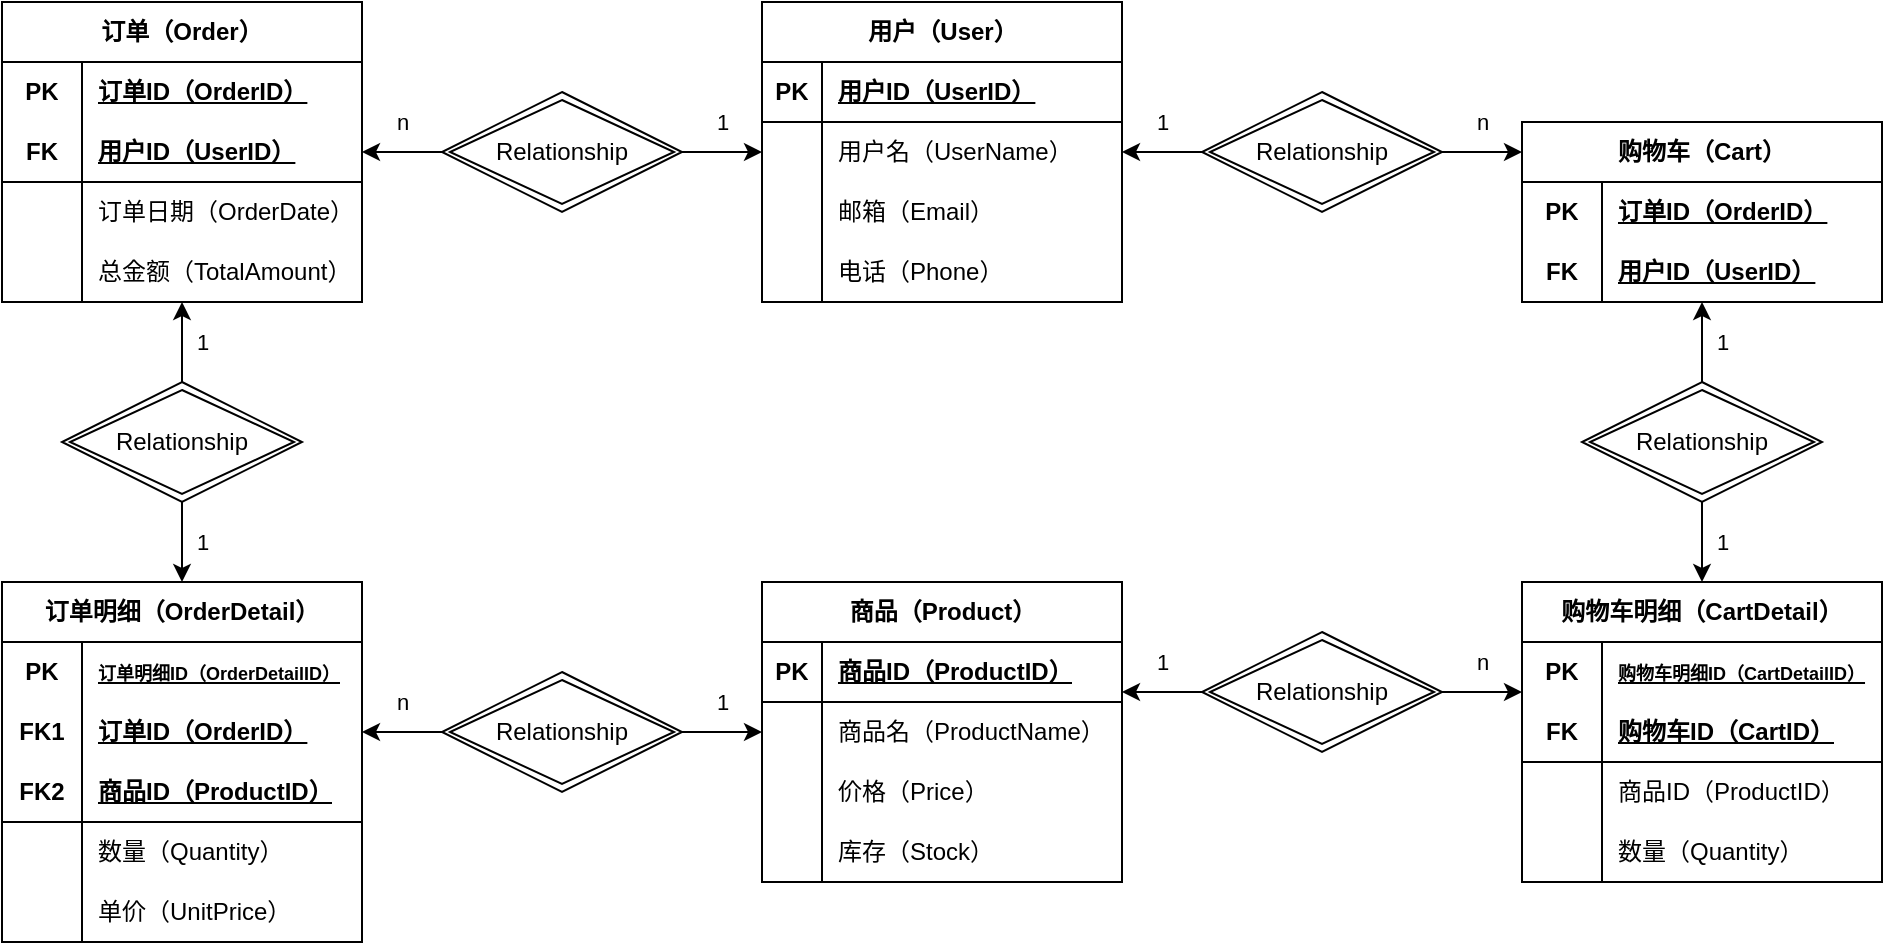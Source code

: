 <mxfile version="24.5.1" type="github">
  <diagram name="第 1 页" id="tOSaw8KBZtRSOp9JKzf-">
    <mxGraphModel dx="1621" dy="759" grid="1" gridSize="10" guides="1" tooltips="1" connect="1" arrows="1" fold="1" page="0" pageScale="1" pageWidth="827" pageHeight="1169" math="0" shadow="0">
      <root>
        <mxCell id="0" />
        <mxCell id="1" parent="0" />
        <mxCell id="EobB7VjH7lKBmL7xMIYS-3" value="用户（User）" style="shape=table;startSize=30;container=1;collapsible=1;childLayout=tableLayout;fixedRows=1;rowLines=0;fontStyle=1;align=center;resizeLast=1;html=1;" vertex="1" parent="1">
          <mxGeometry x="80" y="90" width="180" height="150" as="geometry" />
        </mxCell>
        <mxCell id="EobB7VjH7lKBmL7xMIYS-4" value="" style="shape=tableRow;horizontal=0;startSize=0;swimlaneHead=0;swimlaneBody=0;fillColor=none;collapsible=0;dropTarget=0;points=[[0,0.5],[1,0.5]];portConstraint=eastwest;top=0;left=0;right=0;bottom=1;" vertex="1" parent="EobB7VjH7lKBmL7xMIYS-3">
          <mxGeometry y="30" width="180" height="30" as="geometry" />
        </mxCell>
        <mxCell id="EobB7VjH7lKBmL7xMIYS-5" value="PK" style="shape=partialRectangle;connectable=0;fillColor=none;top=0;left=0;bottom=0;right=0;fontStyle=1;overflow=hidden;whiteSpace=wrap;html=1;" vertex="1" parent="EobB7VjH7lKBmL7xMIYS-4">
          <mxGeometry width="30" height="30" as="geometry">
            <mxRectangle width="30" height="30" as="alternateBounds" />
          </mxGeometry>
        </mxCell>
        <mxCell id="EobB7VjH7lKBmL7xMIYS-6" value="用户ID（UserID）" style="shape=partialRectangle;connectable=0;fillColor=none;top=0;left=0;bottom=0;right=0;align=left;spacingLeft=6;fontStyle=5;overflow=hidden;whiteSpace=wrap;html=1;" vertex="1" parent="EobB7VjH7lKBmL7xMIYS-4">
          <mxGeometry x="30" width="150" height="30" as="geometry">
            <mxRectangle width="150" height="30" as="alternateBounds" />
          </mxGeometry>
        </mxCell>
        <mxCell id="EobB7VjH7lKBmL7xMIYS-7" value="" style="shape=tableRow;horizontal=0;startSize=0;swimlaneHead=0;swimlaneBody=0;fillColor=none;collapsible=0;dropTarget=0;points=[[0,0.5],[1,0.5]];portConstraint=eastwest;top=0;left=0;right=0;bottom=0;" vertex="1" parent="EobB7VjH7lKBmL7xMIYS-3">
          <mxGeometry y="60" width="180" height="30" as="geometry" />
        </mxCell>
        <mxCell id="EobB7VjH7lKBmL7xMIYS-8" value="" style="shape=partialRectangle;connectable=0;fillColor=none;top=0;left=0;bottom=0;right=0;editable=1;overflow=hidden;whiteSpace=wrap;html=1;" vertex="1" parent="EobB7VjH7lKBmL7xMIYS-7">
          <mxGeometry width="30" height="30" as="geometry">
            <mxRectangle width="30" height="30" as="alternateBounds" />
          </mxGeometry>
        </mxCell>
        <mxCell id="EobB7VjH7lKBmL7xMIYS-9" value="用户名（UserName）" style="shape=partialRectangle;connectable=0;fillColor=none;top=0;left=0;bottom=0;right=0;align=left;spacingLeft=6;overflow=hidden;whiteSpace=wrap;html=1;" vertex="1" parent="EobB7VjH7lKBmL7xMIYS-7">
          <mxGeometry x="30" width="150" height="30" as="geometry">
            <mxRectangle width="150" height="30" as="alternateBounds" />
          </mxGeometry>
        </mxCell>
        <mxCell id="EobB7VjH7lKBmL7xMIYS-10" value="" style="shape=tableRow;horizontal=0;startSize=0;swimlaneHead=0;swimlaneBody=0;fillColor=none;collapsible=0;dropTarget=0;points=[[0,0.5],[1,0.5]];portConstraint=eastwest;top=0;left=0;right=0;bottom=0;" vertex="1" parent="EobB7VjH7lKBmL7xMIYS-3">
          <mxGeometry y="90" width="180" height="30" as="geometry" />
        </mxCell>
        <mxCell id="EobB7VjH7lKBmL7xMIYS-11" value="" style="shape=partialRectangle;connectable=0;fillColor=none;top=0;left=0;bottom=0;right=0;editable=1;overflow=hidden;whiteSpace=wrap;html=1;" vertex="1" parent="EobB7VjH7lKBmL7xMIYS-10">
          <mxGeometry width="30" height="30" as="geometry">
            <mxRectangle width="30" height="30" as="alternateBounds" />
          </mxGeometry>
        </mxCell>
        <mxCell id="EobB7VjH7lKBmL7xMIYS-12" value="邮箱（Email）" style="shape=partialRectangle;connectable=0;fillColor=none;top=0;left=0;bottom=0;right=0;align=left;spacingLeft=6;overflow=hidden;whiteSpace=wrap;html=1;" vertex="1" parent="EobB7VjH7lKBmL7xMIYS-10">
          <mxGeometry x="30" width="150" height="30" as="geometry">
            <mxRectangle width="150" height="30" as="alternateBounds" />
          </mxGeometry>
        </mxCell>
        <mxCell id="EobB7VjH7lKBmL7xMIYS-13" value="" style="shape=tableRow;horizontal=0;startSize=0;swimlaneHead=0;swimlaneBody=0;fillColor=none;collapsible=0;dropTarget=0;points=[[0,0.5],[1,0.5]];portConstraint=eastwest;top=0;left=0;right=0;bottom=0;" vertex="1" parent="EobB7VjH7lKBmL7xMIYS-3">
          <mxGeometry y="120" width="180" height="30" as="geometry" />
        </mxCell>
        <mxCell id="EobB7VjH7lKBmL7xMIYS-14" value="" style="shape=partialRectangle;connectable=0;fillColor=none;top=0;left=0;bottom=0;right=0;editable=1;overflow=hidden;whiteSpace=wrap;html=1;" vertex="1" parent="EobB7VjH7lKBmL7xMIYS-13">
          <mxGeometry width="30" height="30" as="geometry">
            <mxRectangle width="30" height="30" as="alternateBounds" />
          </mxGeometry>
        </mxCell>
        <mxCell id="EobB7VjH7lKBmL7xMIYS-15" value="电话（Phone）" style="shape=partialRectangle;connectable=0;fillColor=none;top=0;left=0;bottom=0;right=0;align=left;spacingLeft=6;overflow=hidden;whiteSpace=wrap;html=1;" vertex="1" parent="EobB7VjH7lKBmL7xMIYS-13">
          <mxGeometry x="30" width="150" height="30" as="geometry">
            <mxRectangle width="150" height="30" as="alternateBounds" />
          </mxGeometry>
        </mxCell>
        <mxCell id="EobB7VjH7lKBmL7xMIYS-16" value="商品（Product）" style="shape=table;startSize=30;container=1;collapsible=1;childLayout=tableLayout;fixedRows=1;rowLines=0;fontStyle=1;align=center;resizeLast=1;html=1;" vertex="1" parent="1">
          <mxGeometry x="80" y="380" width="180" height="150" as="geometry" />
        </mxCell>
        <mxCell id="EobB7VjH7lKBmL7xMIYS-17" value="" style="shape=tableRow;horizontal=0;startSize=0;swimlaneHead=0;swimlaneBody=0;fillColor=none;collapsible=0;dropTarget=0;points=[[0,0.5],[1,0.5]];portConstraint=eastwest;top=0;left=0;right=0;bottom=1;" vertex="1" parent="EobB7VjH7lKBmL7xMIYS-16">
          <mxGeometry y="30" width="180" height="30" as="geometry" />
        </mxCell>
        <mxCell id="EobB7VjH7lKBmL7xMIYS-18" value="PK" style="shape=partialRectangle;connectable=0;fillColor=none;top=0;left=0;bottom=0;right=0;fontStyle=1;overflow=hidden;whiteSpace=wrap;html=1;" vertex="1" parent="EobB7VjH7lKBmL7xMIYS-17">
          <mxGeometry width="30" height="30" as="geometry">
            <mxRectangle width="30" height="30" as="alternateBounds" />
          </mxGeometry>
        </mxCell>
        <mxCell id="EobB7VjH7lKBmL7xMIYS-19" value="商品ID（ProductID）" style="shape=partialRectangle;connectable=0;fillColor=none;top=0;left=0;bottom=0;right=0;align=left;spacingLeft=6;fontStyle=5;overflow=hidden;whiteSpace=wrap;html=1;" vertex="1" parent="EobB7VjH7lKBmL7xMIYS-17">
          <mxGeometry x="30" width="150" height="30" as="geometry">
            <mxRectangle width="150" height="30" as="alternateBounds" />
          </mxGeometry>
        </mxCell>
        <mxCell id="EobB7VjH7lKBmL7xMIYS-20" value="" style="shape=tableRow;horizontal=0;startSize=0;swimlaneHead=0;swimlaneBody=0;fillColor=none;collapsible=0;dropTarget=0;points=[[0,0.5],[1,0.5]];portConstraint=eastwest;top=0;left=0;right=0;bottom=0;" vertex="1" parent="EobB7VjH7lKBmL7xMIYS-16">
          <mxGeometry y="60" width="180" height="30" as="geometry" />
        </mxCell>
        <mxCell id="EobB7VjH7lKBmL7xMIYS-21" value="" style="shape=partialRectangle;connectable=0;fillColor=none;top=0;left=0;bottom=0;right=0;editable=1;overflow=hidden;whiteSpace=wrap;html=1;" vertex="1" parent="EobB7VjH7lKBmL7xMIYS-20">
          <mxGeometry width="30" height="30" as="geometry">
            <mxRectangle width="30" height="30" as="alternateBounds" />
          </mxGeometry>
        </mxCell>
        <mxCell id="EobB7VjH7lKBmL7xMIYS-22" value="商品名（ProductName）" style="shape=partialRectangle;connectable=0;fillColor=none;top=0;left=0;bottom=0;right=0;align=left;spacingLeft=6;overflow=hidden;whiteSpace=wrap;html=1;" vertex="1" parent="EobB7VjH7lKBmL7xMIYS-20">
          <mxGeometry x="30" width="150" height="30" as="geometry">
            <mxRectangle width="150" height="30" as="alternateBounds" />
          </mxGeometry>
        </mxCell>
        <mxCell id="EobB7VjH7lKBmL7xMIYS-23" value="" style="shape=tableRow;horizontal=0;startSize=0;swimlaneHead=0;swimlaneBody=0;fillColor=none;collapsible=0;dropTarget=0;points=[[0,0.5],[1,0.5]];portConstraint=eastwest;top=0;left=0;right=0;bottom=0;" vertex="1" parent="EobB7VjH7lKBmL7xMIYS-16">
          <mxGeometry y="90" width="180" height="30" as="geometry" />
        </mxCell>
        <mxCell id="EobB7VjH7lKBmL7xMIYS-24" value="" style="shape=partialRectangle;connectable=0;fillColor=none;top=0;left=0;bottom=0;right=0;editable=1;overflow=hidden;whiteSpace=wrap;html=1;" vertex="1" parent="EobB7VjH7lKBmL7xMIYS-23">
          <mxGeometry width="30" height="30" as="geometry">
            <mxRectangle width="30" height="30" as="alternateBounds" />
          </mxGeometry>
        </mxCell>
        <mxCell id="EobB7VjH7lKBmL7xMIYS-25" value="价格（Price）" style="shape=partialRectangle;connectable=0;fillColor=none;top=0;left=0;bottom=0;right=0;align=left;spacingLeft=6;overflow=hidden;whiteSpace=wrap;html=1;" vertex="1" parent="EobB7VjH7lKBmL7xMIYS-23">
          <mxGeometry x="30" width="150" height="30" as="geometry">
            <mxRectangle width="150" height="30" as="alternateBounds" />
          </mxGeometry>
        </mxCell>
        <mxCell id="EobB7VjH7lKBmL7xMIYS-26" value="" style="shape=tableRow;horizontal=0;startSize=0;swimlaneHead=0;swimlaneBody=0;fillColor=none;collapsible=0;dropTarget=0;points=[[0,0.5],[1,0.5]];portConstraint=eastwest;top=0;left=0;right=0;bottom=0;" vertex="1" parent="EobB7VjH7lKBmL7xMIYS-16">
          <mxGeometry y="120" width="180" height="30" as="geometry" />
        </mxCell>
        <mxCell id="EobB7VjH7lKBmL7xMIYS-27" value="" style="shape=partialRectangle;connectable=0;fillColor=none;top=0;left=0;bottom=0;right=0;editable=1;overflow=hidden;whiteSpace=wrap;html=1;" vertex="1" parent="EobB7VjH7lKBmL7xMIYS-26">
          <mxGeometry width="30" height="30" as="geometry">
            <mxRectangle width="30" height="30" as="alternateBounds" />
          </mxGeometry>
        </mxCell>
        <mxCell id="EobB7VjH7lKBmL7xMIYS-28" value="库存（Stock）" style="shape=partialRectangle;connectable=0;fillColor=none;top=0;left=0;bottom=0;right=0;align=left;spacingLeft=6;overflow=hidden;whiteSpace=wrap;html=1;" vertex="1" parent="EobB7VjH7lKBmL7xMIYS-26">
          <mxGeometry x="30" width="150" height="30" as="geometry">
            <mxRectangle width="150" height="30" as="alternateBounds" />
          </mxGeometry>
        </mxCell>
        <mxCell id="EobB7VjH7lKBmL7xMIYS-43" value="订单（Order）" style="shape=table;startSize=30;container=1;collapsible=1;childLayout=tableLayout;fixedRows=1;rowLines=0;fontStyle=1;align=center;resizeLast=1;html=1;whiteSpace=wrap;" vertex="1" parent="1">
          <mxGeometry x="-300" y="90" width="180" height="150" as="geometry" />
        </mxCell>
        <mxCell id="EobB7VjH7lKBmL7xMIYS-44" value="" style="shape=tableRow;horizontal=0;startSize=0;swimlaneHead=0;swimlaneBody=0;fillColor=none;collapsible=0;dropTarget=0;points=[[0,0.5],[1,0.5]];portConstraint=eastwest;top=0;left=0;right=0;bottom=0;html=1;" vertex="1" parent="EobB7VjH7lKBmL7xMIYS-43">
          <mxGeometry y="30" width="180" height="30" as="geometry" />
        </mxCell>
        <mxCell id="EobB7VjH7lKBmL7xMIYS-45" value="PK" style="shape=partialRectangle;connectable=0;fillColor=none;top=0;left=0;bottom=0;right=0;fontStyle=1;overflow=hidden;html=1;whiteSpace=wrap;" vertex="1" parent="EobB7VjH7lKBmL7xMIYS-44">
          <mxGeometry width="40" height="30" as="geometry">
            <mxRectangle width="40" height="30" as="alternateBounds" />
          </mxGeometry>
        </mxCell>
        <mxCell id="EobB7VjH7lKBmL7xMIYS-46" value="订单ID（OrderID）" style="shape=partialRectangle;connectable=0;fillColor=none;top=0;left=0;bottom=0;right=0;align=left;spacingLeft=6;fontStyle=5;overflow=hidden;html=1;whiteSpace=wrap;" vertex="1" parent="EobB7VjH7lKBmL7xMIYS-44">
          <mxGeometry x="40" width="140" height="30" as="geometry">
            <mxRectangle width="140" height="30" as="alternateBounds" />
          </mxGeometry>
        </mxCell>
        <mxCell id="EobB7VjH7lKBmL7xMIYS-47" value="" style="shape=tableRow;horizontal=0;startSize=0;swimlaneHead=0;swimlaneBody=0;fillColor=none;collapsible=0;dropTarget=0;points=[[0,0.5],[1,0.5]];portConstraint=eastwest;top=0;left=0;right=0;bottom=1;html=1;" vertex="1" parent="EobB7VjH7lKBmL7xMIYS-43">
          <mxGeometry y="60" width="180" height="30" as="geometry" />
        </mxCell>
        <mxCell id="EobB7VjH7lKBmL7xMIYS-48" value="FK" style="shape=partialRectangle;connectable=0;fillColor=none;top=0;left=0;bottom=0;right=0;fontStyle=1;overflow=hidden;html=1;whiteSpace=wrap;" vertex="1" parent="EobB7VjH7lKBmL7xMIYS-47">
          <mxGeometry width="40" height="30" as="geometry">
            <mxRectangle width="40" height="30" as="alternateBounds" />
          </mxGeometry>
        </mxCell>
        <mxCell id="EobB7VjH7lKBmL7xMIYS-49" value="用户ID（UserID）" style="shape=partialRectangle;connectable=0;fillColor=none;top=0;left=0;bottom=0;right=0;align=left;spacingLeft=6;fontStyle=5;overflow=hidden;html=1;whiteSpace=wrap;" vertex="1" parent="EobB7VjH7lKBmL7xMIYS-47">
          <mxGeometry x="40" width="140" height="30" as="geometry">
            <mxRectangle width="140" height="30" as="alternateBounds" />
          </mxGeometry>
        </mxCell>
        <mxCell id="EobB7VjH7lKBmL7xMIYS-50" value="" style="shape=tableRow;horizontal=0;startSize=0;swimlaneHead=0;swimlaneBody=0;fillColor=none;collapsible=0;dropTarget=0;points=[[0,0.5],[1,0.5]];portConstraint=eastwest;top=0;left=0;right=0;bottom=0;html=1;" vertex="1" parent="EobB7VjH7lKBmL7xMIYS-43">
          <mxGeometry y="90" width="180" height="30" as="geometry" />
        </mxCell>
        <mxCell id="EobB7VjH7lKBmL7xMIYS-51" value="" style="shape=partialRectangle;connectable=0;fillColor=none;top=0;left=0;bottom=0;right=0;editable=1;overflow=hidden;html=1;whiteSpace=wrap;" vertex="1" parent="EobB7VjH7lKBmL7xMIYS-50">
          <mxGeometry width="40" height="30" as="geometry">
            <mxRectangle width="40" height="30" as="alternateBounds" />
          </mxGeometry>
        </mxCell>
        <mxCell id="EobB7VjH7lKBmL7xMIYS-52" value="订单日期（OrderDate）" style="shape=partialRectangle;connectable=0;fillColor=none;top=0;left=0;bottom=0;right=0;align=left;spacingLeft=6;overflow=hidden;html=1;whiteSpace=wrap;" vertex="1" parent="EobB7VjH7lKBmL7xMIYS-50">
          <mxGeometry x="40" width="140" height="30" as="geometry">
            <mxRectangle width="140" height="30" as="alternateBounds" />
          </mxGeometry>
        </mxCell>
        <mxCell id="EobB7VjH7lKBmL7xMIYS-53" value="" style="shape=tableRow;horizontal=0;startSize=0;swimlaneHead=0;swimlaneBody=0;fillColor=none;collapsible=0;dropTarget=0;points=[[0,0.5],[1,0.5]];portConstraint=eastwest;top=0;left=0;right=0;bottom=0;html=1;" vertex="1" parent="EobB7VjH7lKBmL7xMIYS-43">
          <mxGeometry y="120" width="180" height="30" as="geometry" />
        </mxCell>
        <mxCell id="EobB7VjH7lKBmL7xMIYS-54" value="" style="shape=partialRectangle;connectable=0;fillColor=none;top=0;left=0;bottom=0;right=0;editable=1;overflow=hidden;html=1;whiteSpace=wrap;" vertex="1" parent="EobB7VjH7lKBmL7xMIYS-53">
          <mxGeometry width="40" height="30" as="geometry">
            <mxRectangle width="40" height="30" as="alternateBounds" />
          </mxGeometry>
        </mxCell>
        <mxCell id="EobB7VjH7lKBmL7xMIYS-55" value="总金额（TotalAmount）" style="shape=partialRectangle;connectable=0;fillColor=none;top=0;left=0;bottom=0;right=0;align=left;spacingLeft=6;overflow=hidden;html=1;whiteSpace=wrap;" vertex="1" parent="EobB7VjH7lKBmL7xMIYS-53">
          <mxGeometry x="40" width="140" height="30" as="geometry">
            <mxRectangle width="140" height="30" as="alternateBounds" />
          </mxGeometry>
        </mxCell>
        <mxCell id="EobB7VjH7lKBmL7xMIYS-56" value="订单明细（OrderDetail）" style="shape=table;startSize=30;container=1;collapsible=1;childLayout=tableLayout;fixedRows=1;rowLines=0;fontStyle=1;align=center;resizeLast=1;html=1;whiteSpace=wrap;" vertex="1" parent="1">
          <mxGeometry x="-300" y="380" width="180" height="180" as="geometry" />
        </mxCell>
        <mxCell id="EobB7VjH7lKBmL7xMIYS-57" value="" style="shape=tableRow;horizontal=0;startSize=0;swimlaneHead=0;swimlaneBody=0;fillColor=none;collapsible=0;dropTarget=0;points=[[0,0.5],[1,0.5]];portConstraint=eastwest;top=0;left=0;right=0;bottom=0;html=1;" vertex="1" parent="EobB7VjH7lKBmL7xMIYS-56">
          <mxGeometry y="30" width="180" height="30" as="geometry" />
        </mxCell>
        <mxCell id="EobB7VjH7lKBmL7xMIYS-58" value="PK" style="shape=partialRectangle;connectable=0;fillColor=none;top=0;left=0;bottom=0;right=0;fontStyle=1;overflow=hidden;html=1;whiteSpace=wrap;" vertex="1" parent="EobB7VjH7lKBmL7xMIYS-57">
          <mxGeometry width="40" height="30" as="geometry">
            <mxRectangle width="40" height="30" as="alternateBounds" />
          </mxGeometry>
        </mxCell>
        <mxCell id="EobB7VjH7lKBmL7xMIYS-59" value="&lt;font style=&quot;font-size: 9px;&quot;&gt;订单明细ID（OrderDetailID）&lt;/font&gt;" style="shape=partialRectangle;connectable=0;fillColor=none;top=0;left=0;bottom=0;right=0;align=left;spacingLeft=6;fontStyle=5;overflow=hidden;html=1;whiteSpace=wrap;" vertex="1" parent="EobB7VjH7lKBmL7xMIYS-57">
          <mxGeometry x="40" width="140" height="30" as="geometry">
            <mxRectangle width="140" height="30" as="alternateBounds" />
          </mxGeometry>
        </mxCell>
        <mxCell id="EobB7VjH7lKBmL7xMIYS-60" value="" style="shape=tableRow;horizontal=0;startSize=0;swimlaneHead=0;swimlaneBody=0;fillColor=none;collapsible=0;dropTarget=0;points=[[0,0.5],[1,0.5]];portConstraint=eastwest;top=0;left=0;right=0;bottom=1;html=1;" vertex="1" parent="EobB7VjH7lKBmL7xMIYS-56">
          <mxGeometry y="60" width="180" height="60" as="geometry" />
        </mxCell>
        <mxCell id="EobB7VjH7lKBmL7xMIYS-61" value="" style="shape=partialRectangle;connectable=0;fillColor=none;top=0;left=0;bottom=0;right=0;fontStyle=1;overflow=hidden;html=1;whiteSpace=wrap;" vertex="1" parent="EobB7VjH7lKBmL7xMIYS-60">
          <mxGeometry width="40" height="60" as="geometry">
            <mxRectangle width="40" height="60" as="alternateBounds" />
          </mxGeometry>
        </mxCell>
        <mxCell id="EobB7VjH7lKBmL7xMIYS-62" value="" style="shape=partialRectangle;connectable=0;fillColor=none;top=0;left=0;bottom=0;right=0;align=left;spacingLeft=6;fontStyle=5;overflow=hidden;html=1;whiteSpace=wrap;" vertex="1" parent="EobB7VjH7lKBmL7xMIYS-60">
          <mxGeometry x="40" width="140" height="60" as="geometry">
            <mxRectangle width="140" height="60" as="alternateBounds" />
          </mxGeometry>
        </mxCell>
        <mxCell id="EobB7VjH7lKBmL7xMIYS-63" value="" style="shape=tableRow;horizontal=0;startSize=0;swimlaneHead=0;swimlaneBody=0;fillColor=none;collapsible=0;dropTarget=0;points=[[0,0.5],[1,0.5]];portConstraint=eastwest;top=0;left=0;right=0;bottom=0;html=1;" vertex="1" parent="EobB7VjH7lKBmL7xMIYS-56">
          <mxGeometry y="120" width="180" height="30" as="geometry" />
        </mxCell>
        <mxCell id="EobB7VjH7lKBmL7xMIYS-64" value="" style="shape=partialRectangle;connectable=0;fillColor=none;top=0;left=0;bottom=0;right=0;editable=1;overflow=hidden;html=1;whiteSpace=wrap;" vertex="1" parent="EobB7VjH7lKBmL7xMIYS-63">
          <mxGeometry width="40" height="30" as="geometry">
            <mxRectangle width="40" height="30" as="alternateBounds" />
          </mxGeometry>
        </mxCell>
        <mxCell id="EobB7VjH7lKBmL7xMIYS-65" value="" style="shape=partialRectangle;connectable=0;fillColor=none;top=0;left=0;bottom=0;right=0;align=left;spacingLeft=6;overflow=hidden;html=1;whiteSpace=wrap;" vertex="1" parent="EobB7VjH7lKBmL7xMIYS-63">
          <mxGeometry x="40" width="140" height="30" as="geometry">
            <mxRectangle width="140" height="30" as="alternateBounds" />
          </mxGeometry>
        </mxCell>
        <mxCell id="EobB7VjH7lKBmL7xMIYS-66" value="" style="shape=tableRow;horizontal=0;startSize=0;swimlaneHead=0;swimlaneBody=0;fillColor=none;collapsible=0;dropTarget=0;points=[[0,0.5],[1,0.5]];portConstraint=eastwest;top=0;left=0;right=0;bottom=0;html=1;" vertex="1" parent="EobB7VjH7lKBmL7xMIYS-56">
          <mxGeometry y="150" width="180" height="30" as="geometry" />
        </mxCell>
        <mxCell id="EobB7VjH7lKBmL7xMIYS-67" value="" style="shape=partialRectangle;connectable=0;fillColor=none;top=0;left=0;bottom=0;right=0;editable=1;overflow=hidden;html=1;whiteSpace=wrap;" vertex="1" parent="EobB7VjH7lKBmL7xMIYS-66">
          <mxGeometry width="40" height="30" as="geometry">
            <mxRectangle width="40" height="30" as="alternateBounds" />
          </mxGeometry>
        </mxCell>
        <mxCell id="EobB7VjH7lKBmL7xMIYS-68" value="" style="shape=partialRectangle;connectable=0;fillColor=none;top=0;left=0;bottom=0;right=0;align=left;spacingLeft=6;overflow=hidden;html=1;whiteSpace=wrap;" vertex="1" parent="EobB7VjH7lKBmL7xMIYS-66">
          <mxGeometry x="40" width="140" height="30" as="geometry">
            <mxRectangle width="140" height="30" as="alternateBounds" />
          </mxGeometry>
        </mxCell>
        <mxCell id="EobB7VjH7lKBmL7xMIYS-70" value="数量（Quantity）" style="shape=partialRectangle;connectable=0;fillColor=none;top=0;left=0;bottom=0;right=0;align=left;spacingLeft=6;overflow=hidden;html=1;whiteSpace=wrap;" vertex="1" parent="1">
          <mxGeometry x="-260" y="500" width="140" height="30" as="geometry">
            <mxRectangle width="140" height="30" as="alternateBounds" />
          </mxGeometry>
        </mxCell>
        <mxCell id="EobB7VjH7lKBmL7xMIYS-71" value="单价（UnitPrice）" style="shape=partialRectangle;connectable=0;fillColor=none;top=0;left=0;bottom=0;right=0;align=left;spacingLeft=6;overflow=hidden;html=1;whiteSpace=wrap;" vertex="1" parent="1">
          <mxGeometry x="-260" y="530" width="140" height="30" as="geometry">
            <mxRectangle width="140" height="30" as="alternateBounds" />
          </mxGeometry>
        </mxCell>
        <mxCell id="EobB7VjH7lKBmL7xMIYS-72" value="购物车（Cart）" style="shape=table;startSize=30;container=1;collapsible=1;childLayout=tableLayout;fixedRows=1;rowLines=0;fontStyle=1;align=center;resizeLast=1;html=1;whiteSpace=wrap;" vertex="1" parent="1">
          <mxGeometry x="460" y="150" width="180" height="90" as="geometry">
            <mxRectangle x="560" y="80" width="120" height="30" as="alternateBounds" />
          </mxGeometry>
        </mxCell>
        <mxCell id="EobB7VjH7lKBmL7xMIYS-73" value="" style="shape=tableRow;horizontal=0;startSize=0;swimlaneHead=0;swimlaneBody=0;fillColor=none;collapsible=0;dropTarget=0;points=[[0,0.5],[1,0.5]];portConstraint=eastwest;top=0;left=0;right=0;bottom=0;html=1;" vertex="1" parent="EobB7VjH7lKBmL7xMIYS-72">
          <mxGeometry y="30" width="180" height="30" as="geometry" />
        </mxCell>
        <mxCell id="EobB7VjH7lKBmL7xMIYS-74" value="PK" style="shape=partialRectangle;connectable=0;fillColor=none;top=0;left=0;bottom=0;right=0;fontStyle=1;overflow=hidden;html=1;whiteSpace=wrap;" vertex="1" parent="EobB7VjH7lKBmL7xMIYS-73">
          <mxGeometry width="40" height="30" as="geometry">
            <mxRectangle width="40" height="30" as="alternateBounds" />
          </mxGeometry>
        </mxCell>
        <mxCell id="EobB7VjH7lKBmL7xMIYS-75" value="订单ID（OrderID）" style="shape=partialRectangle;connectable=0;fillColor=none;top=0;left=0;bottom=0;right=0;align=left;spacingLeft=6;fontStyle=5;overflow=hidden;html=1;whiteSpace=wrap;" vertex="1" parent="EobB7VjH7lKBmL7xMIYS-73">
          <mxGeometry x="40" width="140" height="30" as="geometry">
            <mxRectangle width="140" height="30" as="alternateBounds" />
          </mxGeometry>
        </mxCell>
        <mxCell id="EobB7VjH7lKBmL7xMIYS-76" value="" style="shape=tableRow;horizontal=0;startSize=0;swimlaneHead=0;swimlaneBody=0;fillColor=none;collapsible=0;dropTarget=0;points=[[0,0.5],[1,0.5]];portConstraint=eastwest;top=0;left=0;right=0;bottom=1;html=1;" vertex="1" parent="EobB7VjH7lKBmL7xMIYS-72">
          <mxGeometry y="60" width="180" height="30" as="geometry" />
        </mxCell>
        <mxCell id="EobB7VjH7lKBmL7xMIYS-77" value="FK" style="shape=partialRectangle;connectable=0;fillColor=none;top=0;left=0;bottom=0;right=0;fontStyle=1;overflow=hidden;html=1;whiteSpace=wrap;" vertex="1" parent="EobB7VjH7lKBmL7xMIYS-76">
          <mxGeometry width="40" height="30" as="geometry">
            <mxRectangle width="40" height="30" as="alternateBounds" />
          </mxGeometry>
        </mxCell>
        <mxCell id="EobB7VjH7lKBmL7xMIYS-78" value="用户ID（UserID）" style="shape=partialRectangle;connectable=0;fillColor=none;top=0;left=0;bottom=0;right=0;align=left;spacingLeft=6;fontStyle=5;overflow=hidden;html=1;whiteSpace=wrap;" vertex="1" parent="EobB7VjH7lKBmL7xMIYS-76">
          <mxGeometry x="40" width="140" height="30" as="geometry">
            <mxRectangle width="140" height="30" as="alternateBounds" />
          </mxGeometry>
        </mxCell>
        <mxCell id="EobB7VjH7lKBmL7xMIYS-98" value="购物车明细（CartDetail）" style="shape=table;startSize=30;container=1;collapsible=1;childLayout=tableLayout;fixedRows=1;rowLines=0;fontStyle=1;align=center;resizeLast=1;html=1;whiteSpace=wrap;" vertex="1" parent="1">
          <mxGeometry x="460" y="380" width="180" height="150" as="geometry" />
        </mxCell>
        <mxCell id="EobB7VjH7lKBmL7xMIYS-99" value="" style="shape=tableRow;horizontal=0;startSize=0;swimlaneHead=0;swimlaneBody=0;fillColor=none;collapsible=0;dropTarget=0;points=[[0,0.5],[1,0.5]];portConstraint=eastwest;top=0;left=0;right=0;bottom=0;html=1;" vertex="1" parent="EobB7VjH7lKBmL7xMIYS-98">
          <mxGeometry y="30" width="180" height="30" as="geometry" />
        </mxCell>
        <mxCell id="EobB7VjH7lKBmL7xMIYS-100" value="PK" style="shape=partialRectangle;connectable=0;fillColor=none;top=0;left=0;bottom=0;right=0;fontStyle=1;overflow=hidden;html=1;whiteSpace=wrap;" vertex="1" parent="EobB7VjH7lKBmL7xMIYS-99">
          <mxGeometry width="40" height="30" as="geometry">
            <mxRectangle width="40" height="30" as="alternateBounds" />
          </mxGeometry>
        </mxCell>
        <mxCell id="EobB7VjH7lKBmL7xMIYS-101" value="&lt;font style=&quot;font-size: 9px;&quot;&gt;购物车明细ID（CartDetailID）&lt;/font&gt;" style="shape=partialRectangle;connectable=0;fillColor=none;top=0;left=0;bottom=0;right=0;align=left;spacingLeft=6;fontStyle=5;overflow=hidden;html=1;whiteSpace=wrap;" vertex="1" parent="EobB7VjH7lKBmL7xMIYS-99">
          <mxGeometry x="40" width="140" height="30" as="geometry">
            <mxRectangle width="140" height="30" as="alternateBounds" />
          </mxGeometry>
        </mxCell>
        <mxCell id="EobB7VjH7lKBmL7xMIYS-102" value="" style="shape=tableRow;horizontal=0;startSize=0;swimlaneHead=0;swimlaneBody=0;fillColor=none;collapsible=0;dropTarget=0;points=[[0,0.5],[1,0.5]];portConstraint=eastwest;top=0;left=0;right=0;bottom=1;html=1;" vertex="1" parent="EobB7VjH7lKBmL7xMIYS-98">
          <mxGeometry y="60" width="180" height="30" as="geometry" />
        </mxCell>
        <mxCell id="EobB7VjH7lKBmL7xMIYS-103" value="FK" style="shape=partialRectangle;connectable=0;fillColor=none;top=0;left=0;bottom=0;right=0;fontStyle=1;overflow=hidden;html=1;whiteSpace=wrap;" vertex="1" parent="EobB7VjH7lKBmL7xMIYS-102">
          <mxGeometry width="40" height="30" as="geometry">
            <mxRectangle width="40" height="30" as="alternateBounds" />
          </mxGeometry>
        </mxCell>
        <mxCell id="EobB7VjH7lKBmL7xMIYS-104" value="购物车ID（CartID）" style="shape=partialRectangle;connectable=0;fillColor=none;top=0;left=0;bottom=0;right=0;align=left;spacingLeft=6;fontStyle=5;overflow=hidden;html=1;whiteSpace=wrap;" vertex="1" parent="EobB7VjH7lKBmL7xMIYS-102">
          <mxGeometry x="40" width="140" height="30" as="geometry">
            <mxRectangle width="140" height="30" as="alternateBounds" />
          </mxGeometry>
        </mxCell>
        <mxCell id="EobB7VjH7lKBmL7xMIYS-105" value="" style="shape=tableRow;horizontal=0;startSize=0;swimlaneHead=0;swimlaneBody=0;fillColor=none;collapsible=0;dropTarget=0;points=[[0,0.5],[1,0.5]];portConstraint=eastwest;top=0;left=0;right=0;bottom=0;html=1;" vertex="1" parent="EobB7VjH7lKBmL7xMIYS-98">
          <mxGeometry y="90" width="180" height="30" as="geometry" />
        </mxCell>
        <mxCell id="EobB7VjH7lKBmL7xMIYS-106" value="" style="shape=partialRectangle;connectable=0;fillColor=none;top=0;left=0;bottom=0;right=0;editable=1;overflow=hidden;html=1;whiteSpace=wrap;" vertex="1" parent="EobB7VjH7lKBmL7xMIYS-105">
          <mxGeometry width="40" height="30" as="geometry">
            <mxRectangle width="40" height="30" as="alternateBounds" />
          </mxGeometry>
        </mxCell>
        <mxCell id="EobB7VjH7lKBmL7xMIYS-107" value="商品ID（ProductID）" style="shape=partialRectangle;connectable=0;fillColor=none;top=0;left=0;bottom=0;right=0;align=left;spacingLeft=6;overflow=hidden;html=1;whiteSpace=wrap;" vertex="1" parent="EobB7VjH7lKBmL7xMIYS-105">
          <mxGeometry x="40" width="140" height="30" as="geometry">
            <mxRectangle width="140" height="30" as="alternateBounds" />
          </mxGeometry>
        </mxCell>
        <mxCell id="EobB7VjH7lKBmL7xMIYS-108" value="" style="shape=tableRow;horizontal=0;startSize=0;swimlaneHead=0;swimlaneBody=0;fillColor=none;collapsible=0;dropTarget=0;points=[[0,0.5],[1,0.5]];portConstraint=eastwest;top=0;left=0;right=0;bottom=0;html=1;" vertex="1" parent="EobB7VjH7lKBmL7xMIYS-98">
          <mxGeometry y="120" width="180" height="30" as="geometry" />
        </mxCell>
        <mxCell id="EobB7VjH7lKBmL7xMIYS-109" value="" style="shape=partialRectangle;connectable=0;fillColor=none;top=0;left=0;bottom=0;right=0;editable=1;overflow=hidden;html=1;whiteSpace=wrap;" vertex="1" parent="EobB7VjH7lKBmL7xMIYS-108">
          <mxGeometry width="40" height="30" as="geometry">
            <mxRectangle width="40" height="30" as="alternateBounds" />
          </mxGeometry>
        </mxCell>
        <mxCell id="EobB7VjH7lKBmL7xMIYS-110" value="" style="shape=partialRectangle;connectable=0;fillColor=none;top=0;left=0;bottom=0;right=0;align=left;spacingLeft=6;overflow=hidden;html=1;whiteSpace=wrap;" vertex="1" parent="EobB7VjH7lKBmL7xMIYS-108">
          <mxGeometry x="40" width="140" height="30" as="geometry">
            <mxRectangle width="140" height="30" as="alternateBounds" />
          </mxGeometry>
        </mxCell>
        <mxCell id="EobB7VjH7lKBmL7xMIYS-111" value="数量（Quantity）" style="shape=partialRectangle;connectable=0;fillColor=none;top=0;left=0;bottom=0;right=0;align=left;spacingLeft=6;overflow=hidden;html=1;whiteSpace=wrap;" vertex="1" parent="1">
          <mxGeometry x="500" y="500" width="140" height="30" as="geometry">
            <mxRectangle width="140" height="30" as="alternateBounds" />
          </mxGeometry>
        </mxCell>
        <mxCell id="EobB7VjH7lKBmL7xMIYS-118" value="1" style="edgeStyle=orthogonalEdgeStyle;rounded=0;orthogonalLoop=1;jettySize=auto;html=1;exitX=0.5;exitY=1;exitDx=0;exitDy=0;entryX=0.5;entryY=0;entryDx=0;entryDy=0;" edge="1" parent="1" source="EobB7VjH7lKBmL7xMIYS-113" target="EobB7VjH7lKBmL7xMIYS-56">
          <mxGeometry y="10" relative="1" as="geometry">
            <mxPoint as="offset" />
          </mxGeometry>
        </mxCell>
        <mxCell id="EobB7VjH7lKBmL7xMIYS-128" value="1" style="edgeStyle=orthogonalEdgeStyle;rounded=0;orthogonalLoop=1;jettySize=auto;html=1;exitX=0.5;exitY=0;exitDx=0;exitDy=0;" edge="1" parent="1" source="EobB7VjH7lKBmL7xMIYS-113" target="EobB7VjH7lKBmL7xMIYS-43">
          <mxGeometry y="-10" relative="1" as="geometry">
            <mxPoint as="offset" />
          </mxGeometry>
        </mxCell>
        <mxCell id="EobB7VjH7lKBmL7xMIYS-113" value="Relationship" style="shape=rhombus;double=1;perimeter=rhombusPerimeter;whiteSpace=wrap;html=1;align=center;" vertex="1" parent="1">
          <mxGeometry x="-270" y="280" width="120" height="60" as="geometry" />
        </mxCell>
        <mxCell id="EobB7VjH7lKBmL7xMIYS-126" value="1" style="edgeStyle=orthogonalEdgeStyle;rounded=0;orthogonalLoop=1;jettySize=auto;html=1;exitX=0.5;exitY=0;exitDx=0;exitDy=0;" edge="1" parent="1" source="EobB7VjH7lKBmL7xMIYS-123" target="EobB7VjH7lKBmL7xMIYS-72">
          <mxGeometry y="-10" relative="1" as="geometry">
            <mxPoint as="offset" />
          </mxGeometry>
        </mxCell>
        <mxCell id="EobB7VjH7lKBmL7xMIYS-127" value="1" style="edgeStyle=orthogonalEdgeStyle;rounded=0;orthogonalLoop=1;jettySize=auto;html=1;exitX=0.5;exitY=1;exitDx=0;exitDy=0;" edge="1" parent="1" source="EobB7VjH7lKBmL7xMIYS-123" target="EobB7VjH7lKBmL7xMIYS-98">
          <mxGeometry y="10" relative="1" as="geometry">
            <mxPoint as="offset" />
          </mxGeometry>
        </mxCell>
        <mxCell id="EobB7VjH7lKBmL7xMIYS-123" value="Relationship" style="shape=rhombus;double=1;perimeter=rhombusPerimeter;whiteSpace=wrap;html=1;align=center;" vertex="1" parent="1">
          <mxGeometry x="490" y="280" width="120" height="60" as="geometry" />
        </mxCell>
        <mxCell id="EobB7VjH7lKBmL7xMIYS-134" value="1" style="edgeStyle=orthogonalEdgeStyle;rounded=0;orthogonalLoop=1;jettySize=auto;html=1;exitX=1;exitY=0.5;exitDx=0;exitDy=0;" edge="1" parent="1" source="EobB7VjH7lKBmL7xMIYS-131" target="EobB7VjH7lKBmL7xMIYS-3">
          <mxGeometry y="15" relative="1" as="geometry">
            <mxPoint as="offset" />
          </mxGeometry>
        </mxCell>
        <mxCell id="EobB7VjH7lKBmL7xMIYS-138" value="n" style="edgeStyle=orthogonalEdgeStyle;rounded=0;orthogonalLoop=1;jettySize=auto;html=1;exitX=0;exitY=0.5;exitDx=0;exitDy=0;" edge="1" parent="1" source="EobB7VjH7lKBmL7xMIYS-131" target="EobB7VjH7lKBmL7xMIYS-43">
          <mxGeometry y="-15" relative="1" as="geometry">
            <mxPoint as="offset" />
          </mxGeometry>
        </mxCell>
        <mxCell id="EobB7VjH7lKBmL7xMIYS-131" value="Relationship" style="shape=rhombus;double=1;perimeter=rhombusPerimeter;whiteSpace=wrap;html=1;align=center;" vertex="1" parent="1">
          <mxGeometry x="-80" y="135" width="120" height="60" as="geometry" />
        </mxCell>
        <mxCell id="EobB7VjH7lKBmL7xMIYS-136" value="1" style="edgeStyle=orthogonalEdgeStyle;rounded=0;orthogonalLoop=1;jettySize=auto;html=1;exitX=0;exitY=0.5;exitDx=0;exitDy=0;" edge="1" parent="1" source="EobB7VjH7lKBmL7xMIYS-132" target="EobB7VjH7lKBmL7xMIYS-3">
          <mxGeometry y="-15" relative="1" as="geometry">
            <mxPoint as="offset" />
          </mxGeometry>
        </mxCell>
        <mxCell id="EobB7VjH7lKBmL7xMIYS-137" value="n" style="edgeStyle=orthogonalEdgeStyle;rounded=0;orthogonalLoop=1;jettySize=auto;html=1;exitX=1;exitY=0.5;exitDx=0;exitDy=0;" edge="1" parent="1" source="EobB7VjH7lKBmL7xMIYS-132" target="EobB7VjH7lKBmL7xMIYS-72">
          <mxGeometry y="15" relative="1" as="geometry">
            <Array as="points">
              <mxPoint x="450" y="165" />
              <mxPoint x="450" y="165" />
            </Array>
            <mxPoint as="offset" />
          </mxGeometry>
        </mxCell>
        <mxCell id="EobB7VjH7lKBmL7xMIYS-132" value="Relationship" style="shape=rhombus;double=1;perimeter=rhombusPerimeter;whiteSpace=wrap;html=1;align=center;" vertex="1" parent="1">
          <mxGeometry x="300" y="135" width="120" height="60" as="geometry" />
        </mxCell>
        <mxCell id="EobB7VjH7lKBmL7xMIYS-142" value="订单ID（OrderID）" style="shape=partialRectangle;connectable=0;fillColor=none;top=0;left=0;bottom=0;right=0;align=left;spacingLeft=6;fontStyle=5;overflow=hidden;html=1;whiteSpace=wrap;" vertex="1" parent="1">
          <mxGeometry x="-260" y="440" width="140" height="30" as="geometry">
            <mxRectangle width="140" height="30" as="alternateBounds" />
          </mxGeometry>
        </mxCell>
        <mxCell id="EobB7VjH7lKBmL7xMIYS-141" value="FK1" style="shape=partialRectangle;connectable=0;fillColor=none;top=0;left=0;bottom=0;right=0;fontStyle=1;overflow=hidden;html=1;whiteSpace=wrap;" vertex="1" parent="1">
          <mxGeometry x="-300" y="440" width="40" height="30" as="geometry">
            <mxRectangle width="40" height="30" as="alternateBounds" />
          </mxGeometry>
        </mxCell>
        <mxCell id="EobB7VjH7lKBmL7xMIYS-143" value="商品ID（ProductID）" style="shape=partialRectangle;connectable=0;fillColor=none;top=0;left=0;bottom=0;right=0;align=left;spacingLeft=6;fontStyle=5;overflow=hidden;html=1;whiteSpace=wrap;" vertex="1" parent="1">
          <mxGeometry x="-260" y="470" width="140" height="30" as="geometry">
            <mxRectangle width="140" height="30" as="alternateBounds" />
          </mxGeometry>
        </mxCell>
        <mxCell id="EobB7VjH7lKBmL7xMIYS-144" value="FK2" style="shape=partialRectangle;connectable=0;fillColor=none;top=0;left=0;bottom=0;right=0;fontStyle=1;overflow=hidden;html=1;whiteSpace=wrap;" vertex="1" parent="1">
          <mxGeometry x="-300" y="470" width="40" height="30" as="geometry">
            <mxRectangle width="40" height="30" as="alternateBounds" />
          </mxGeometry>
        </mxCell>
        <mxCell id="EobB7VjH7lKBmL7xMIYS-149" value="n" style="edgeStyle=orthogonalEdgeStyle;rounded=0;orthogonalLoop=1;jettySize=auto;html=1;exitX=0;exitY=0.5;exitDx=0;exitDy=0;" edge="1" parent="1" source="EobB7VjH7lKBmL7xMIYS-148" target="EobB7VjH7lKBmL7xMIYS-56">
          <mxGeometry x="-0.001" y="-15" relative="1" as="geometry">
            <Array as="points">
              <mxPoint x="-110" y="455" />
              <mxPoint x="-110" y="455" />
            </Array>
            <mxPoint as="offset" />
          </mxGeometry>
        </mxCell>
        <mxCell id="EobB7VjH7lKBmL7xMIYS-150" value="1" style="edgeStyle=orthogonalEdgeStyle;rounded=0;orthogonalLoop=1;jettySize=auto;html=1;exitX=1;exitY=0.5;exitDx=0;exitDy=0;" edge="1" parent="1" source="EobB7VjH7lKBmL7xMIYS-148" target="EobB7VjH7lKBmL7xMIYS-16">
          <mxGeometry y="15" relative="1" as="geometry">
            <mxPoint as="offset" />
          </mxGeometry>
        </mxCell>
        <mxCell id="EobB7VjH7lKBmL7xMIYS-148" value="Relationship" style="shape=rhombus;double=1;perimeter=rhombusPerimeter;whiteSpace=wrap;html=1;align=center;" vertex="1" parent="1">
          <mxGeometry x="-80" y="425" width="120" height="60" as="geometry" />
        </mxCell>
        <mxCell id="EobB7VjH7lKBmL7xMIYS-152" value="1" style="edgeStyle=orthogonalEdgeStyle;rounded=0;orthogonalLoop=1;jettySize=auto;html=1;exitX=0;exitY=0.5;exitDx=0;exitDy=0;" edge="1" parent="1" source="EobB7VjH7lKBmL7xMIYS-151">
          <mxGeometry x="-0.001" y="-15" relative="1" as="geometry">
            <mxPoint x="260" y="435" as="targetPoint" />
            <Array as="points">
              <mxPoint x="270" y="435" />
              <mxPoint x="270" y="435" />
            </Array>
            <mxPoint as="offset" />
          </mxGeometry>
        </mxCell>
        <mxCell id="EobB7VjH7lKBmL7xMIYS-153" value="n" style="edgeStyle=orthogonalEdgeStyle;rounded=0;orthogonalLoop=1;jettySize=auto;html=1;exitX=1;exitY=0.5;exitDx=0;exitDy=0;" edge="1" parent="1" source="EobB7VjH7lKBmL7xMIYS-151">
          <mxGeometry x="-0.001" y="15" relative="1" as="geometry">
            <mxPoint x="460" y="435" as="targetPoint" />
            <Array as="points">
              <mxPoint x="450" y="435" />
              <mxPoint x="450" y="435" />
            </Array>
            <mxPoint as="offset" />
          </mxGeometry>
        </mxCell>
        <mxCell id="EobB7VjH7lKBmL7xMIYS-151" value="Relationship" style="shape=rhombus;double=1;perimeter=rhombusPerimeter;whiteSpace=wrap;html=1;align=center;" vertex="1" parent="1">
          <mxGeometry x="300" y="405" width="120" height="60" as="geometry" />
        </mxCell>
      </root>
    </mxGraphModel>
  </diagram>
</mxfile>
